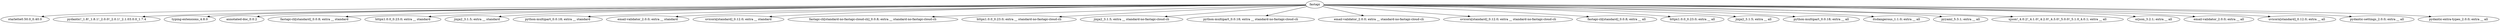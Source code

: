 digraph Dependencies {
"fastapi" -> "starlette0.50.0_0.40.0";
"fastapi" -> "pydantic!_1.8!_1.8.1!_2.0.0!_2.0.1!_2.1.03.0.0_1.7.4";
"fastapi" -> "typing-extensions_4.8.0";
"fastapi" -> "annotated-doc_0.0.2";
"fastapi" -> "fastapi-cli[standard]_0.0.8; extra __ standard";
"fastapi" -> "httpx1.0.0_0.23.0; extra __ standard";
"fastapi" -> "jinja2_3.1.5; extra __ standard";
"fastapi" -> "python-multipart_0.0.18; extra __ standard";
"fastapi" -> "email-validator_2.0.0; extra __ standard";
"fastapi" -> "uvicorn[standard]_0.12.0; extra __ standard";
"fastapi" -> "fastapi-cli[standard-no-fastapi-cloud-cli]_0.0.8; extra __ standard-no-fastapi-cloud-cli";
"fastapi" -> "httpx1.0.0_0.23.0; extra __ standard-no-fastapi-cloud-cli";
"fastapi" -> "jinja2_3.1.5; extra __ standard-no-fastapi-cloud-cli";
"fastapi" -> "python-multipart_0.0.18; extra __ standard-no-fastapi-cloud-cli";
"fastapi" -> "email-validator_2.0.0; extra __ standard-no-fastapi-cloud-cli";
"fastapi" -> "uvicorn[standard]_0.12.0; extra __ standard-no-fastapi-cloud-cli";
"fastapi" -> "fastapi-cli[standard]_0.0.8; extra __ all";
"fastapi" -> "httpx1.0.0_0.23.0; extra __ all";
"fastapi" -> "jinja2_3.1.5; extra __ all";
"fastapi" -> "python-multipart_0.0.18; extra __ all";
"fastapi" -> "itsdangerous_1.1.0; extra __ all";
"fastapi" -> "pyyaml_5.3.1; extra __ all";
"fastapi" -> "ujson!_4.0.2!_4.1.0!_4.2.0!_4.3.0!_5.0.0!_5.1.0_4.0.1; extra __ all";
"fastapi" -> "orjson_3.2.1; extra __ all";
"fastapi" -> "email-validator_2.0.0; extra __ all";
"fastapi" -> "uvicorn[standard]_0.12.0; extra __ all";
"fastapi" -> "pydantic-settings_2.0.0; extra __ all";
"fastapi" -> "pydantic-extra-types_2.0.0; extra __ all";
}
